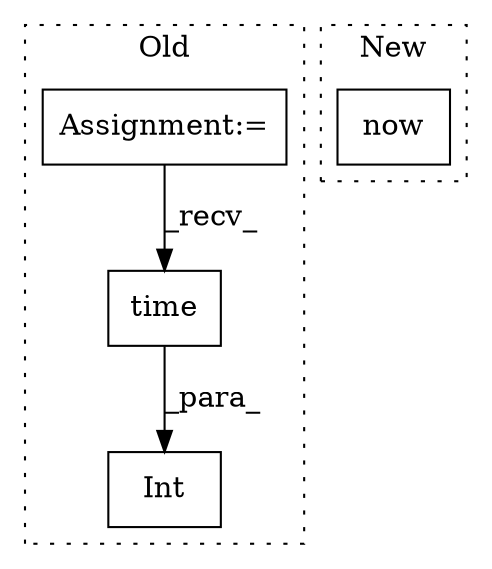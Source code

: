 digraph G {
subgraph cluster0 {
1 [label="time" a="32" s="929" l="6" shape="box"];
3 [label="Int" a="32" s="920,935" l="4,1" shape="box"];
4 [label="Assignment:=" a="7" s="869" l="4" shape="box"];
label = "Old";
style="dotted";
}
subgraph cluster1 {
2 [label="now" a="32" s="1182" l="5" shape="box"];
label = "New";
style="dotted";
}
1 -> 3 [label="_para_"];
4 -> 1 [label="_recv_"];
}